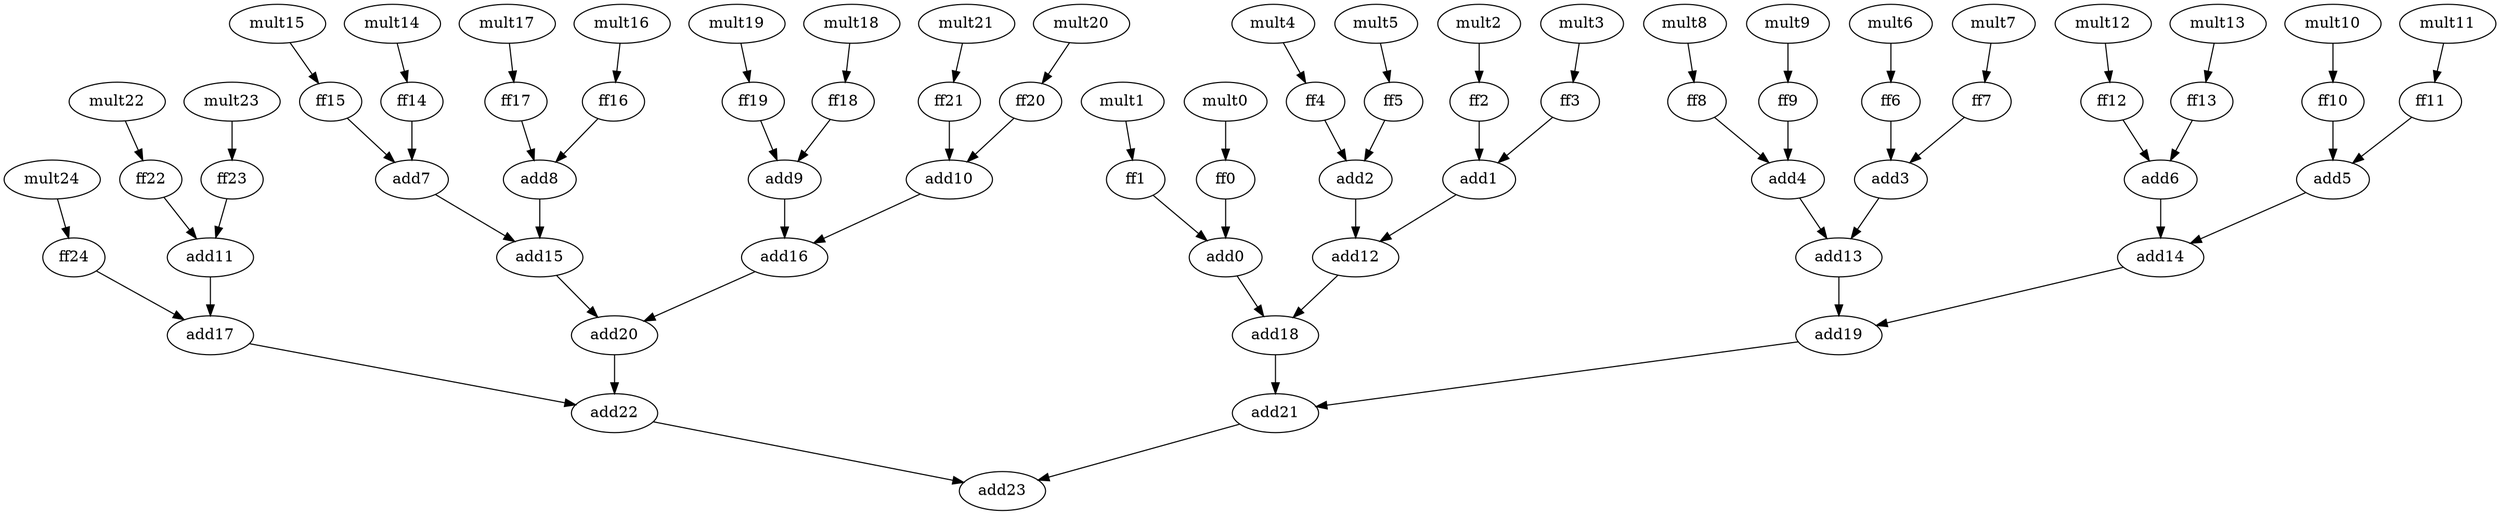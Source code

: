 digraph convolution44 {
    0[label=mult0];
    1[label=mult1];
    2[label=mult2];
    3[label=mult3];
    4[label=mult4];
    5[label=mult5];
    6[label=mult6];
    7[label=mult7];
    8[label=mult8];
    9[label=mult9];
    10[label=mult10];
    11[label=mult11];
    12[label=mult12];
    13[label=mult13];
    14[label=mult14];
    15[label=mult15];
    16[label=mult16];
    17[label=mult17];
    18[label=mult18];
    19[label=mult19];
    20[label=mult20];
    21[label=mult21];
    22[label=mult22];
    23[label=mult23];
    24[label=mult24];
    25[label=ff0];
    26[label=ff1];
    27[label=ff2];
    28[label=ff3];
    29[label=ff4];
    30[label=ff5];
    31[label=ff6];
    32[label=ff7];
    33[label=ff8];
    34[label=ff9];
    35[label=ff10];
    36[label=ff11];
    37[label=ff12];
    38[label=ff13];
    39[label=ff14];
    40[label=ff15];
    41[label=ff16];
    42[label=ff17];
    43[label=ff18];
    44[label=ff19];
    45[label=ff20];
    46[label=ff21];
    47[label=ff22];
    48[label=ff23];
    49[label=ff24];
    50[label=add0];
    51[label=add1];
    52[label=add2];
    53[label=add3];
    54[label=add4];
    55[label=add5];
    56[label=add6];
    57[label=add7];
    58[label=add8];
    59[label=add9];
    60[label=add10];
    61[label=add11];
    62[label=add12];
    63[label=add13];
    64[label=add14];
    65[label=add15];
    66[label=add16];
    67[label=add17];
    68[label=add18];
    69[label=add19];
    70[label=add20];
    71[label=add21];
    72[label=add22];
    73[label=add23];

    0->25;
    1->26;
    2->27;
    3->28;
    4->29;
    5->30;
    6->31;
    7->32;
    8->33;
    9->34;
    10->35;
    11->36;
    12->37;
    13->38;
    14->39;
    15->40;
    16->41;
    17->42;
    18->43;
    19->44;
    20->45;
    21->46;
    22->47;
    23->48;
    24->49;
    25->50;
    26->50;
    27->51;
    28->51;
    29->52;
    30->52;
    31->53;
    32->53;
    33->54;
    34->54;
    35->55;
    36->55;
    37->56;
    38->56;
    39->57;
    40->57;
    41->58;
    42->58;
    43->59;
    44->59;
    45->60;
    46->60;
    47->61;
    48->61;
    51->62;
    52->62;
    53->63;
    54->63;
    55->64;
    56->64;
    57->65;
    58->65;
    59->66;
    60->66;
    61->67;
    49->67;
    50->68;
    62->68;
    63->69;
    64->69;
    65->70;
    66->70;
    68->71;
    69->71;
    70->72;
    67->72;
    71->73;
    72->73;
}